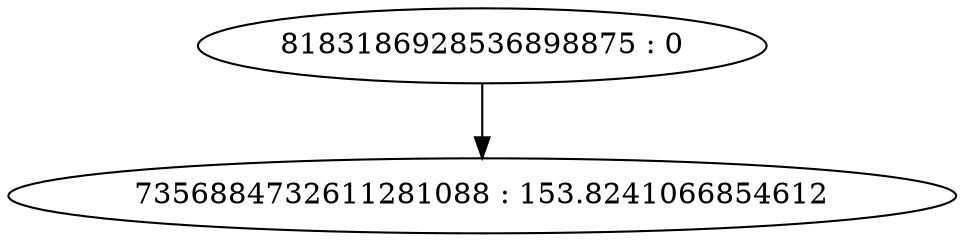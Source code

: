 digraph "debug_plots/tree_40.dot" {
	0 [label="8183186928536898875 : 0"]
	1 [label="7356884732611281088 : 153.8241066854612"]
	0 -> 1
}
